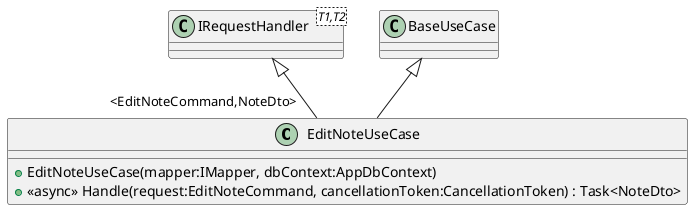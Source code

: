 @startuml
class EditNoteUseCase {
    + EditNoteUseCase(mapper:IMapper, dbContext:AppDbContext)
    + <<async>> Handle(request:EditNoteCommand, cancellationToken:CancellationToken) : Task<NoteDto>
}
class "IRequestHandler"<T1,T2> {
}
BaseUseCase <|-- EditNoteUseCase
"IRequestHandler" <|-- "<EditNoteCommand,NoteDto>" EditNoteUseCase
@enduml

